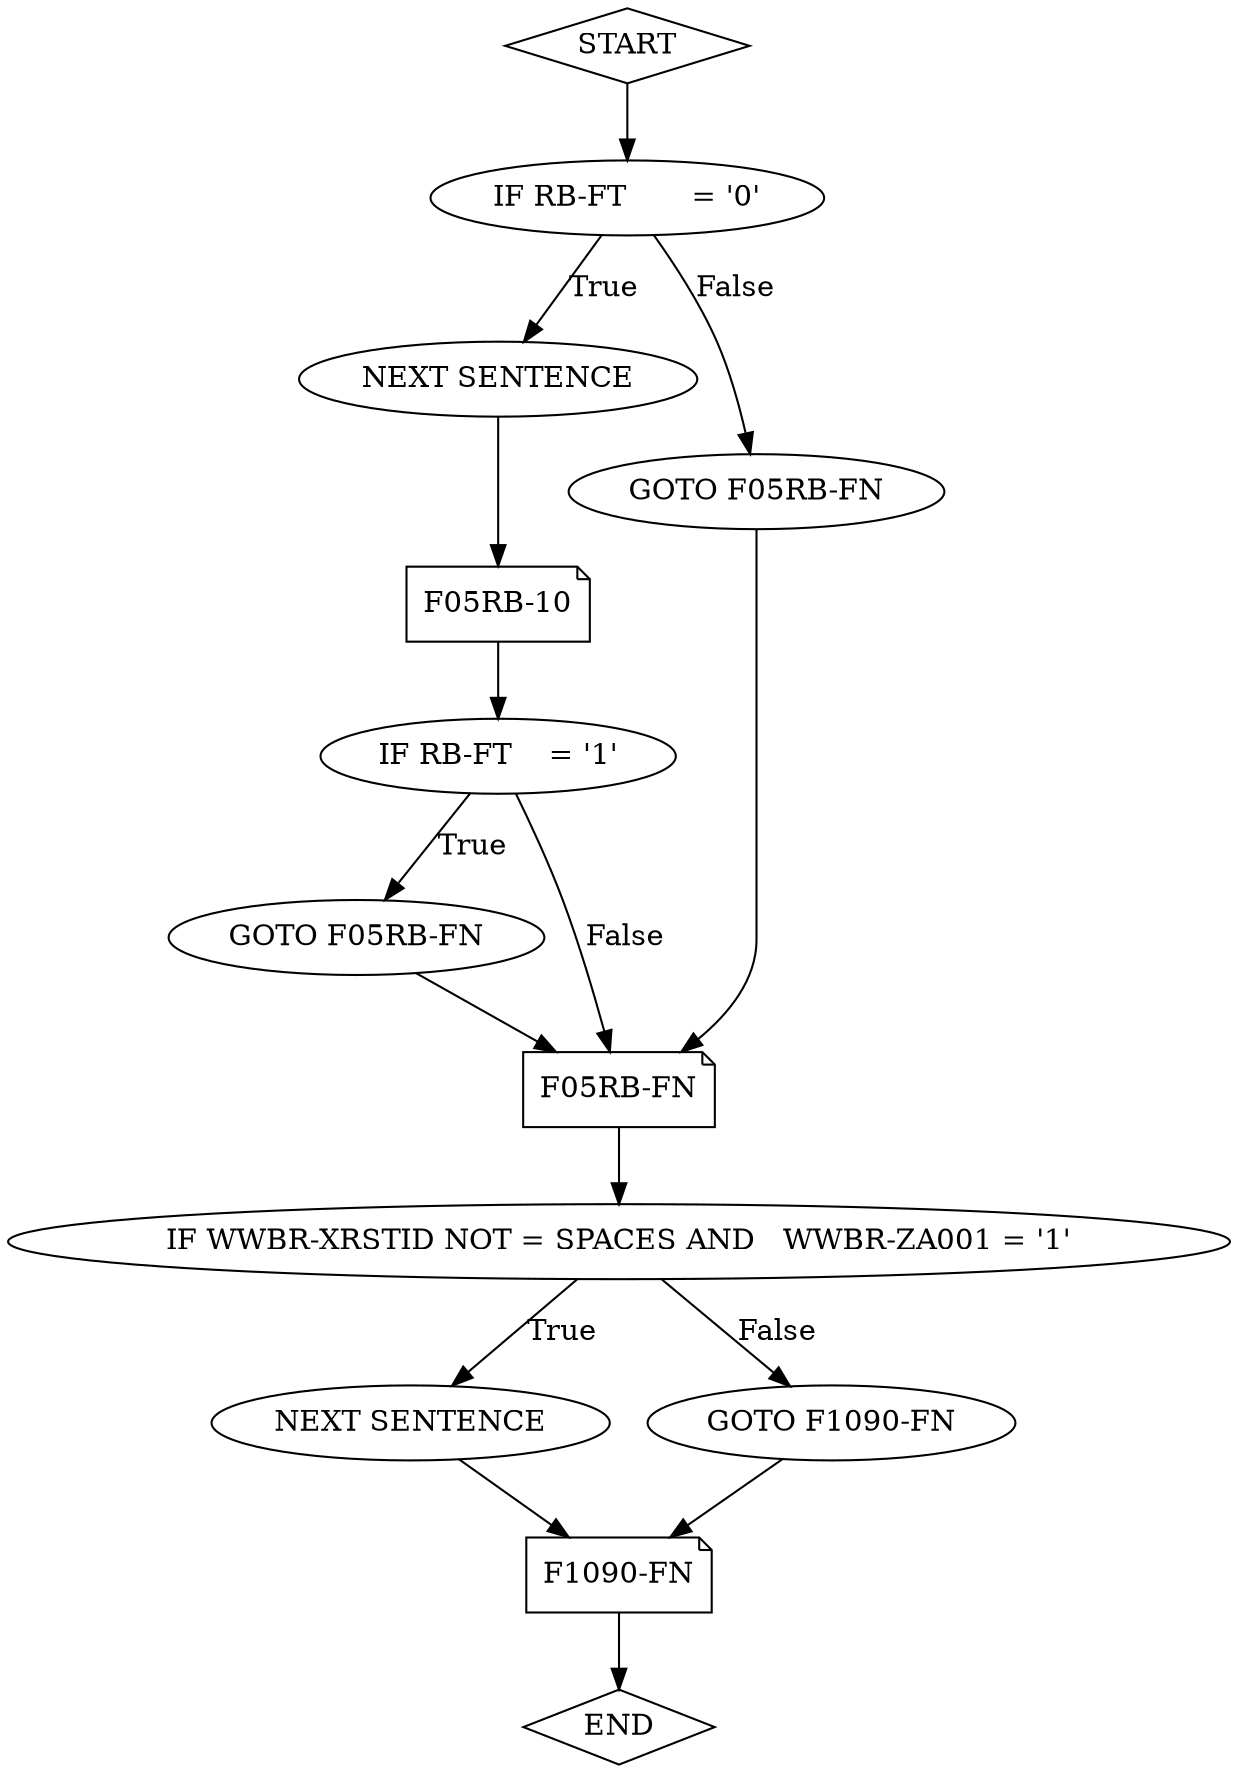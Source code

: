 digraph "partial.COB" {
	node [shape=diamond]
	19 [label=START]
	node [shape=ellipse]
	1 [label="IF RB-FT       = '0'"]
	node [shape=ellipse]
	2 [label="NEXT SENTENCE"]
	node [shape=ellipse]
	4 [label="GOTO F05RB-FN"]
	node [shape=note]
	6 [label="F05RB-10"]
	node [shape=ellipse]
	7 [label="IF RB-FT    = '1'"]
	node [shape=ellipse]
	8 [label="GOTO F05RB-FN"]
	node [shape=note]
	10 [label="F05RB-FN"]
	node [shape=ellipse]
	13 [label="IF WWBR-XRSTID NOT = SPACES AND   WWBR-ZA001 = '1'"]
	node [shape=ellipse]
	14 [label="NEXT SENTENCE"]
	node [shape=ellipse]
	16 [label="GOTO F1090-FN"]
	node [shape=note]
	18 [label="F1090-FN"]
	node [shape=diamond]
	25 [label=END]
	19 -> 1
	1 -> 2 [label=True]
	1 -> 4 [label=False]
	2 -> 6
	4 -> 10
	6 -> 7
	7 -> 8 [label=True]
	7 -> 10 [label=False]
	8 -> 10
	10 -> 13
	13 -> 14 [label=True]
	13 -> 16 [label=False]
	14 -> 18
	16 -> 18
	18 -> 25
}
